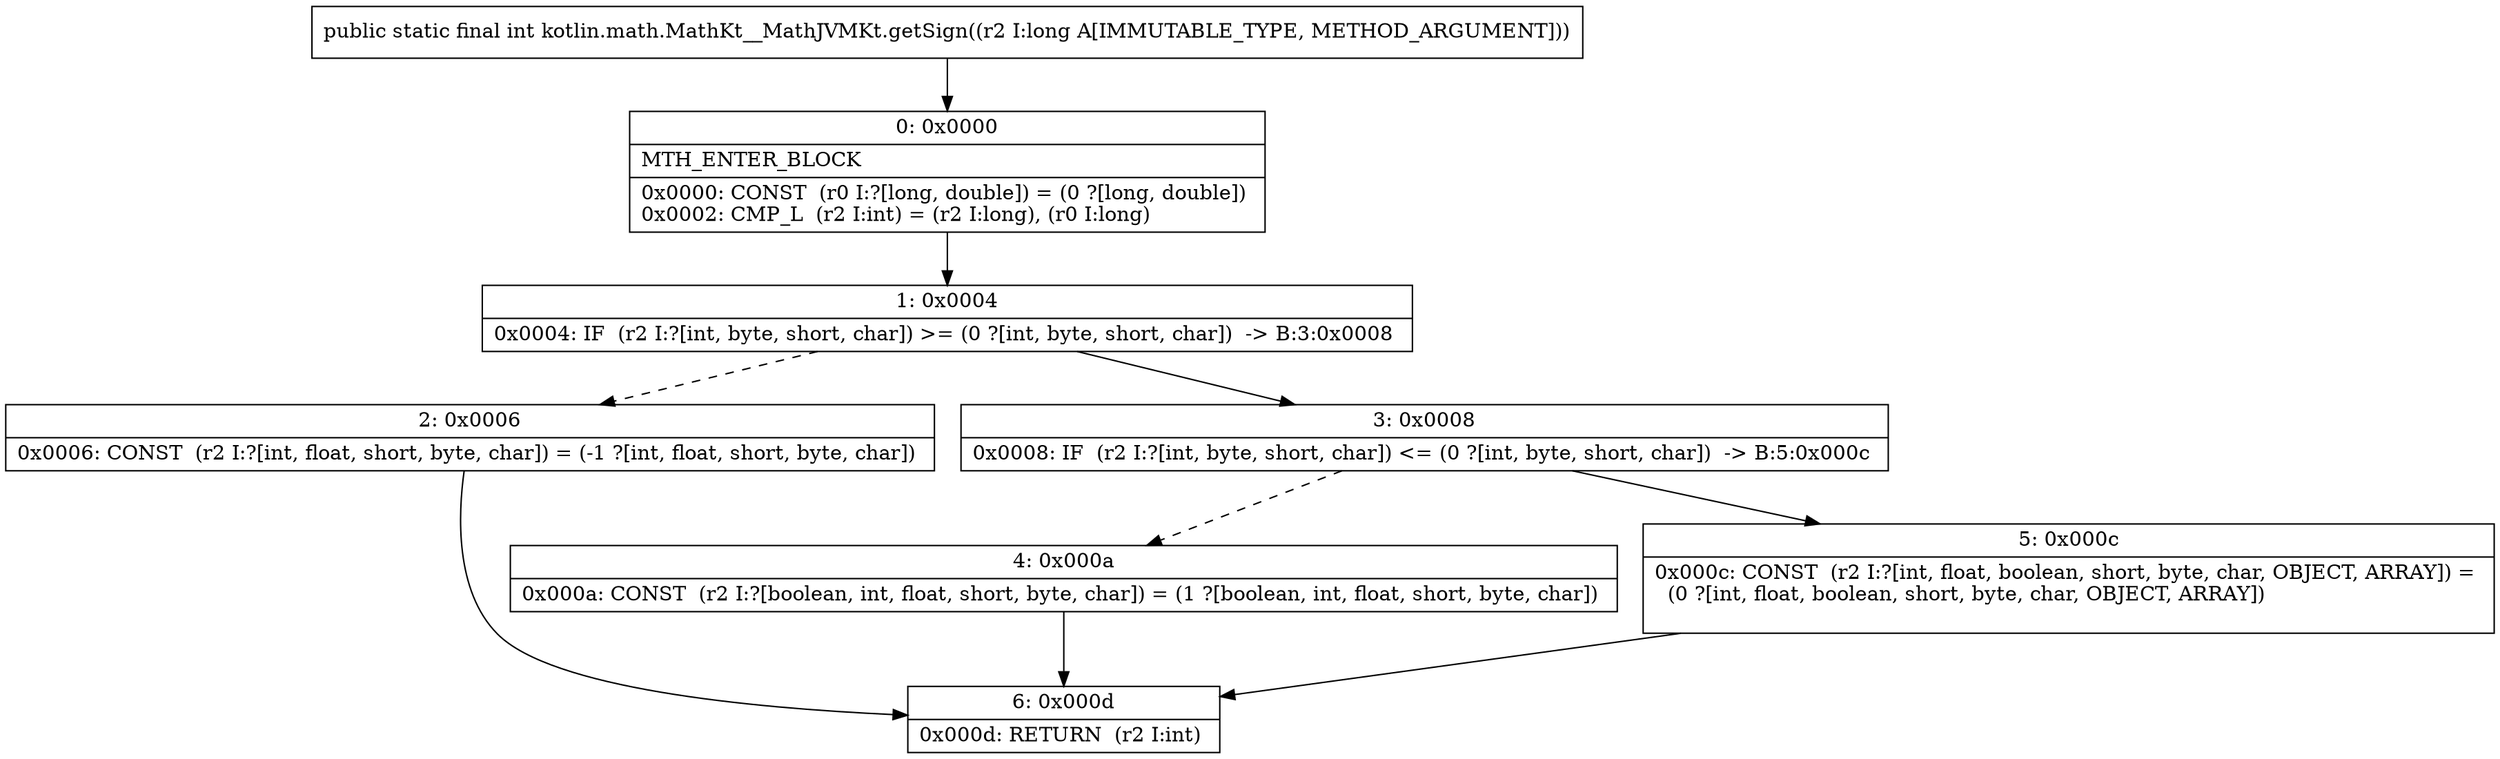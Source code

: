 digraph "CFG forkotlin.math.MathKt__MathJVMKt.getSign(J)I" {
Node_0 [shape=record,label="{0\:\ 0x0000|MTH_ENTER_BLOCK\l|0x0000: CONST  (r0 I:?[long, double]) = (0 ?[long, double]) \l0x0002: CMP_L  (r2 I:int) = (r2 I:long), (r0 I:long) \l}"];
Node_1 [shape=record,label="{1\:\ 0x0004|0x0004: IF  (r2 I:?[int, byte, short, char]) \>= (0 ?[int, byte, short, char])  \-\> B:3:0x0008 \l}"];
Node_2 [shape=record,label="{2\:\ 0x0006|0x0006: CONST  (r2 I:?[int, float, short, byte, char]) = (\-1 ?[int, float, short, byte, char]) \l}"];
Node_3 [shape=record,label="{3\:\ 0x0008|0x0008: IF  (r2 I:?[int, byte, short, char]) \<= (0 ?[int, byte, short, char])  \-\> B:5:0x000c \l}"];
Node_4 [shape=record,label="{4\:\ 0x000a|0x000a: CONST  (r2 I:?[boolean, int, float, short, byte, char]) = (1 ?[boolean, int, float, short, byte, char]) \l}"];
Node_5 [shape=record,label="{5\:\ 0x000c|0x000c: CONST  (r2 I:?[int, float, boolean, short, byte, char, OBJECT, ARRAY]) = \l  (0 ?[int, float, boolean, short, byte, char, OBJECT, ARRAY])\l \l}"];
Node_6 [shape=record,label="{6\:\ 0x000d|0x000d: RETURN  (r2 I:int) \l}"];
MethodNode[shape=record,label="{public static final int kotlin.math.MathKt__MathJVMKt.getSign((r2 I:long A[IMMUTABLE_TYPE, METHOD_ARGUMENT])) }"];
MethodNode -> Node_0;
Node_0 -> Node_1;
Node_1 -> Node_2[style=dashed];
Node_1 -> Node_3;
Node_2 -> Node_6;
Node_3 -> Node_4[style=dashed];
Node_3 -> Node_5;
Node_4 -> Node_6;
Node_5 -> Node_6;
}

